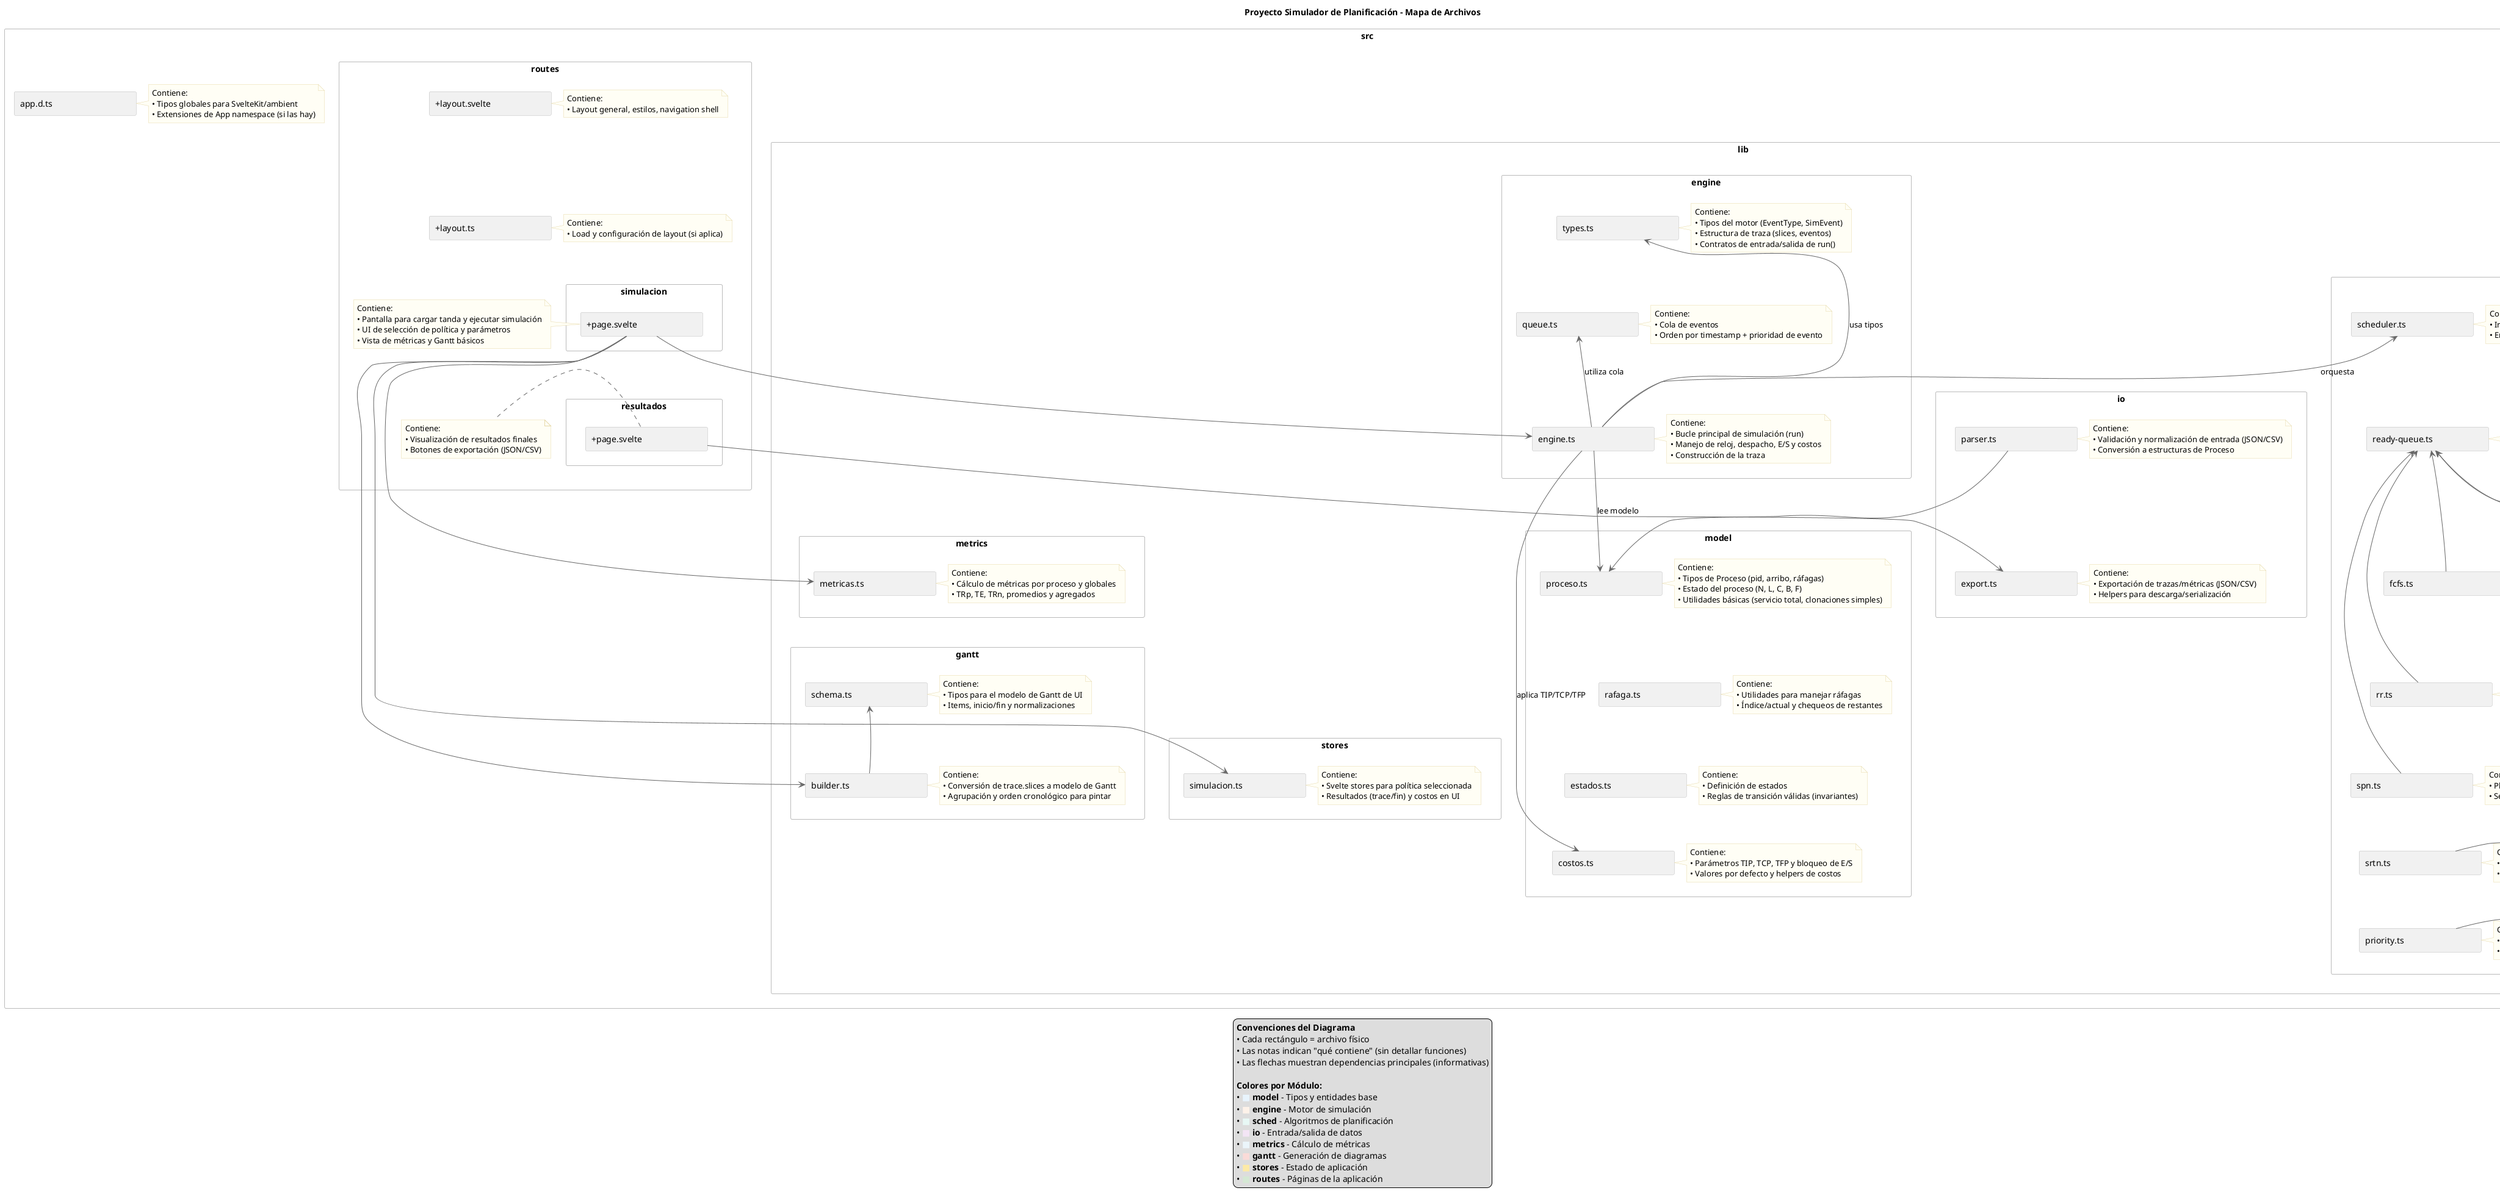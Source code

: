 @startuml
' ==========================================================
' Estructura del proyecto (SvelteKit + TS) – Vista de carpetas/archivos
' No detalla funciones; solo qué contiene cada archivo.
' ==========================================================

!define MODEL_COLOR #E8F4FD
!define ENGINE_COLOR #FDF2E9
!define SCHED_COLOR #E8F8F5
!define IO_COLOR #F3E5F5
!define METRICS_COLOR #EBF5FB
!define GANTT_COLOR #FADBD8
!define STORES_COLOR #FDEAA7
!define ROUTES_COLOR #D5E8D4

skinparam shadowing false
skinparam defaultTextAlignment left
skinparam packageStyle rectangle
skinparam ArrowColor #666666
skinparam PackageBorderColor #999999
skinparam RectangleBorderColor #BBBBBB
skinparam NoteBackgroundColor #FFFEF5
skinparam NoteBorderColor #E6D8A8
skinparam minClassWidth 180
skinparam maxMessageSize 150
skinparam nodesep 20
skinparam ranksep 30
hide circle

title Proyecto Simulador de Planificación – Mapa de Archivos

package "src" as SRC {

  package "lib" as LIB {

      package "model" as MODEL {
        rectangle "proceso.ts" as proceso_ts
        rectangle "rafaga.ts" as rafaga_ts
        rectangle "estados.ts" as estados_ts
        rectangle "costos.ts" as costos_ts
        
        proceso_ts -[hidden]down-> rafaga_ts
        rafaga_ts -[hidden]down-> estados_ts
        estados_ts -[hidden]down-> costos_ts

        note right of proceso_ts
          Contiene:
          • Tipos de Proceso (pid, arribo, ráfagas)
          • Estado del proceso (N, L, C, B, F)
          • Utilidades básicas (servicio total, clonaciones simples)
        end note

        note right of rafaga_ts
          Contiene:
          • Utilidades para manejar ráfagas
          • Índice/actual y chequeos de restantes
        end note

        note right of estados_ts
          Contiene:
          • Definición de estados
          • Reglas de transición válidas (invariantes)
        end note

        note right of costos_ts
          Contiene:
          • Parámetros TIP, TCP, TFP y bloqueo de E/S
          • Valores por defecto y helpers de costos
        end note
      }

      package "engine" as ENGINE {
        rectangle "types.ts" as engine_types_ts
        rectangle "queue.ts" as queue_ts
        rectangle "engine.ts" as engine_ts
        
        engine_types_ts -[hidden]down-> queue_ts
        queue_ts -[hidden]down-> engine_ts

        note right of engine_types_ts
          Contiene:
          • Tipos del motor (EventType, SimEvent)
          • Estructura de traza (slices, eventos)
          • Contratos de entrada/salida de run()
        end note

        note right of queue_ts
          Contiene:
          • Cola de eventos
          • Orden por timestamp + prioridad de evento
        end note

        note right of engine_ts
          Contiene:
          • Bucle principal de simulación (run)
          • Manejo de reloj, despacho, E/S y costos
          • Construcción de la traza
        end note
      }

      package "sched" as SCHED {
        rectangle "scheduler.ts" as scheduler_ts
        rectangle "ready-queue.ts" as ready_queue_ts
        rectangle "fcfs.ts" as fcfs_ts
        rectangle "rr.ts" as rr_ts
        rectangle "spn.ts" as spn_ts
        rectangle "srtn.ts" as srtn_ts
        rectangle "priority.ts" as priority_ts
        
        scheduler_ts -[hidden]down-> ready_queue_ts
        ready_queue_ts -[hidden]down-> fcfs_ts
        fcfs_ts -[hidden]down-> rr_ts
        rr_ts -[hidden]down-> spn_ts
        spn_ts -[hidden]down-> srtn_ts
        srtn_ts -[hidden]down-> priority_ts

        note right of scheduler_ts
          Contiene:
          • Interfaz/contrato de planificadores (IScheduler)
          • Enum/Tipo de políticas soportadas
        end note

        note right of ready_queue_ts
          Contiene:
          • Implementaciones de colas de listos
          • FIFO y utilidades base (min-queue opcional)
        end note

        note right of fcfs_ts
          Contiene:
          • Planificador FCFS
          • Integración con cola FIFO
        end note

        note right of rr_ts
          Contiene:
          • Planificador Round Robin
          • Manejo de quantum y reencolado
        end note

        note right of spn_ts
          Contiene:
          • Planificador SPN (no expropiativo)
          • Selección por ráfaga más corta siguiente
        end note

        note right of srtn_ts
          Contiene:
          • Planificador SRTN (expropiativo)
          • Selección por menor tiempo restante
        end note

        note right of priority_ts
          Contiene:
          • Planificador por prioridades
          • (Opcional) Envejecimiento/ajuste de prioridad
        end note
      }

      package "io" as IO {
        rectangle "parser.ts" as parser_ts
        rectangle "export.ts" as export_ts
        
        parser_ts -[hidden]down-> export_ts

        note right of parser_ts
          Contiene:
          • Validación y normalización de entrada (JSON/CSV)
          • Conversión a estructuras de Proceso
        end note

        note right of export_ts
          Contiene:
          • Exportación de trazas/métricas (JSON/CSV)
          • Helpers para descarga/serialización
        end note
      }

      package "metrics" as METRICS {
        rectangle "metricas.ts" as metricas_ts
        note right of metricas_ts
          Contiene:
          • Cálculo de métricas por proceso y globales
          • TRp, TE, TRn, promedios y agregados
        end note
      }

      package "gantt" as GANTT {
        rectangle "schema.ts" as schema_ts
        rectangle "builder.ts" as builder_ts
        
        schema_ts -[hidden]down-> builder_ts

        note right of schema_ts
          Contiene:
          • Tipos para el modelo de Gantt de UI
          • Items, inicio/fin y normalizaciones
        end note

        note right of builder_ts
          Contiene:
          • Conversión de trace.slices a modelo de Gantt
          • Agrupación y orden cronológico para pintar
        end note
      }
    

    package "stores" as STORES {
      rectangle "simulacion.ts" as simulacion_store_ts
      note right of simulacion_store_ts
        Contiene:
        • Svelte stores para política seleccionada
        • Resultados (trace/fin) y costos en UI
      end note
    }
  } 

  package "routes" as ROUTES {
    rectangle "+layout.svelte" as layout_svelte
    rectangle "+layout.ts" as layout_ts

    package "simulacion" as R_SIM {
      rectangle "+page.svelte" as simulacion_page
    }
    
    package "resultados" as R_RES {
      rectangle "+page.svelte" as resultados_page
    }
    
    layout_svelte -[hidden]down-> layout_ts
    layout_ts -[hidden]down-> R_SIM
    R_SIM -[hidden]down-> R_RES

    note right of layout_svelte
      Contiene:
      • Layout general, estilos, navigation shell
    end note

    note right of layout_ts
      Contiene:
      • Load y configuración de layout (si aplica)
    end note

    note right of simulacion_page
      Contiene:
      • Pantalla para cargar tanda y ejecutar simulación
      • UI de selección de política y parámetros
      • Vista de métricas y Gantt básicos
    end note

    note right of resultados_page
      Contiene:
      • Visualización de resultados finales
      • Botones de exportación (JSON/CSV)
    end note
  }

  rectangle "app.d.ts" as app_dts
  note right of app_dts
    Contiene:
    • Tipos globales para SvelteKit/ambient
    • Extensiones de App namespace (si las hay)
  end note
}

MODEL -[hidden]down-> ENGINE
ENGINE -[hidden]down-> SCHED
SCHED -[hidden]down-> IO
IO -[hidden]down-> METRICS
METRICS -[hidden]down-> GANTT
GANTT -[hidden]down-> STORES
STORES -[hidden]down-> ROUTES

' Motor y tipos
engine_ts --> engine_types_ts : usa tipos
engine_ts --> queue_ts : utiliza cola
engine_ts --> scheduler_ts : orquesta
engine_ts --> proceso_ts : lee modelo
engine_ts --> costos_ts : aplica TIP/TCP/TFP

' Planificadores y cola
fcfs_ts --> ready_queue_ts
rr_ts --> ready_queue_ts
spn_ts --> ready_queue_ts
srtn_ts --> ready_queue_ts
priority_ts --> ready_queue_ts

' Gantt y esquemas
builder_ts --> schema_ts

' UI y lógica
simulacion_page --> simulacion_store_ts
simulacion_page --> engine_ts
simulacion_page --> builder_ts
simulacion_page --> metricas_ts
resultados_page --> export_ts

' Parser y modelo
parser_ts --> proceso_ts

' ----------------------------------------------------------
legend bottom
**Convenciones del Diagrama**
• Cada rectángulo = archivo físico
• Las notas indican "qué contiene" (sin detallar funciones)
• Las flechas muestran dependencias principales (informativas)

**Colores por Módulo:**
• <color:MODEL_COLOR>■</color> **model** - Tipos y entidades base
• <color:ENGINE_COLOR>■</color> **engine** - Motor de simulación  
• <color:SCHED_COLOR>■</color> **sched** - Algoritmos de planificación
• <color:IO_COLOR>■</color> **io** - Entrada/salida de datos
• <color:METRICS_COLOR>■</color> **metrics** - Cálculo de métricas
• <color:GANTT_COLOR>■</color> **gantt** - Generación de diagramas
• <color:STORES_COLOR>■</color> **stores** - Estado de aplicación
• <color:ROUTES_COLOR>■</color> **routes** - Páginas de la aplicación
endlegend

@enduml
